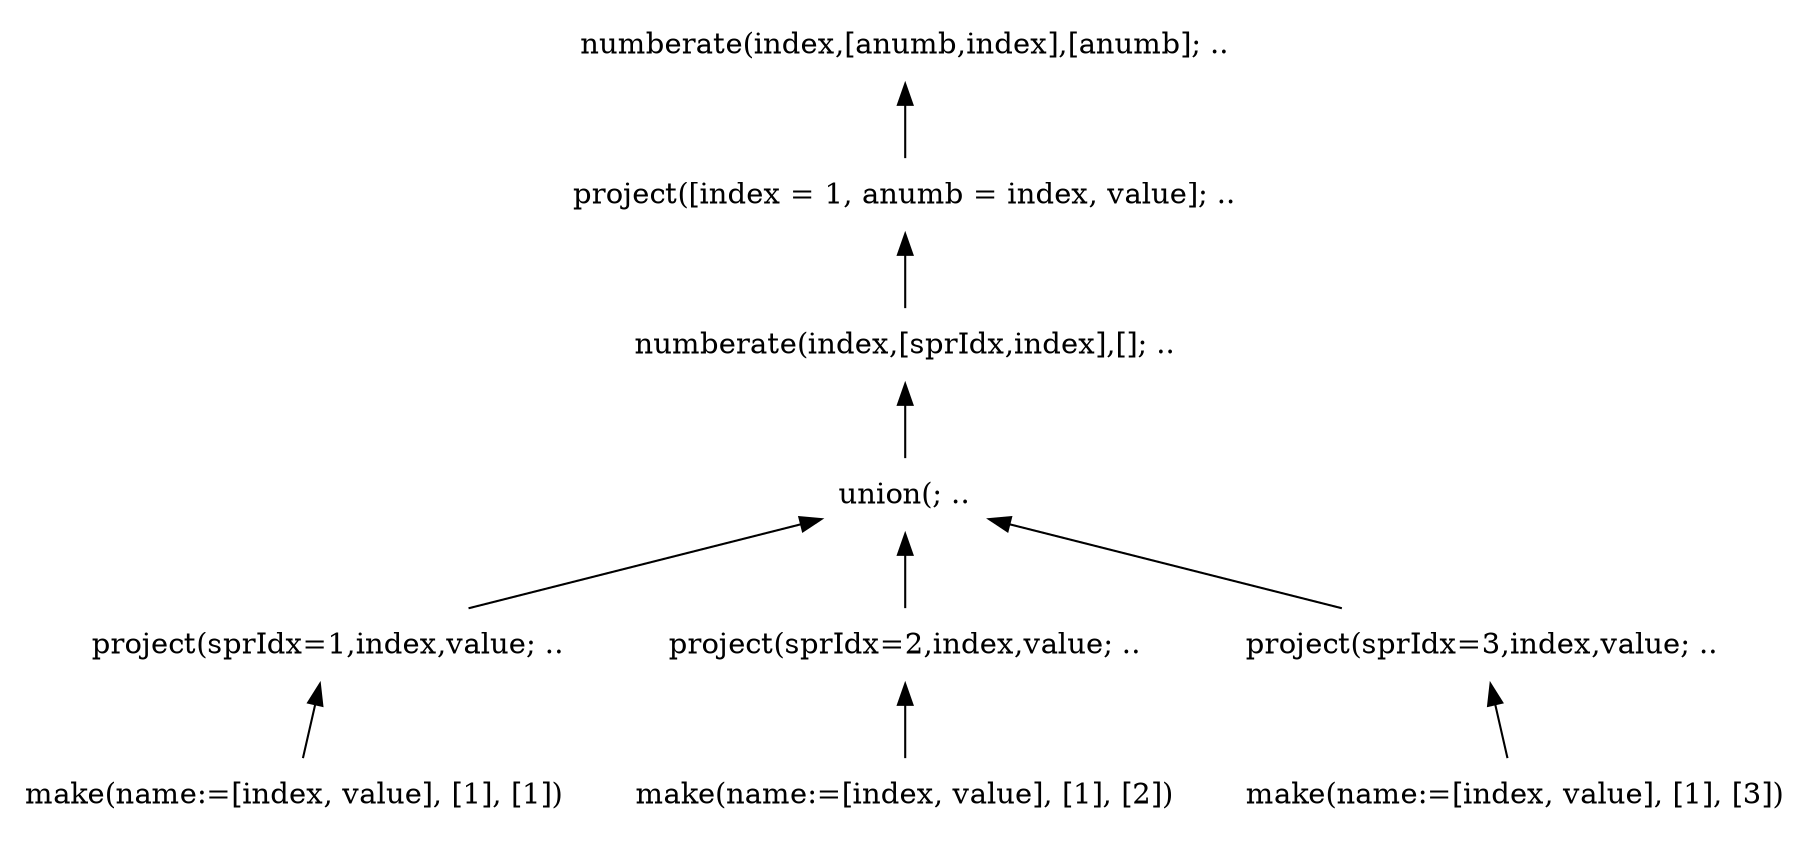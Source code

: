 digraph AST {
edge [color=black, dir=both, weight=1, fontcolor=black, arrowhead=none, arrowtail=normal]
node [shape=plaintext]
  numberate1 -> project2
    project2 -> numberate3
      numberate3 -> union4
        union4 -> project5
          project5 -> make6
make6 [label="make(name:=[index, value], [1], [1])"]
project5 [label="project(sprIdx=1,index,value; .."]
          union4 -> project7
            project7 -> make8
make8 [label="make(name:=[index, value], [1], [2])"]
project7 [label="project(sprIdx=2,index,value; .."]
            union4 -> project9
              project9 -> make10
make10 [label="make(name:=[index, value], [1], [3])"]
project9 [label="project(sprIdx=3,index,value; .."]
union4 [label="union(; .."]
numberate3 [label="numberate(index,[sprIdx,index],[]; .."]
project2 [label="project([index = 1, anumb = index, value]; .."]
numberate1 [label="numberate(index,[anumb,index],[anumb]; .."]

}